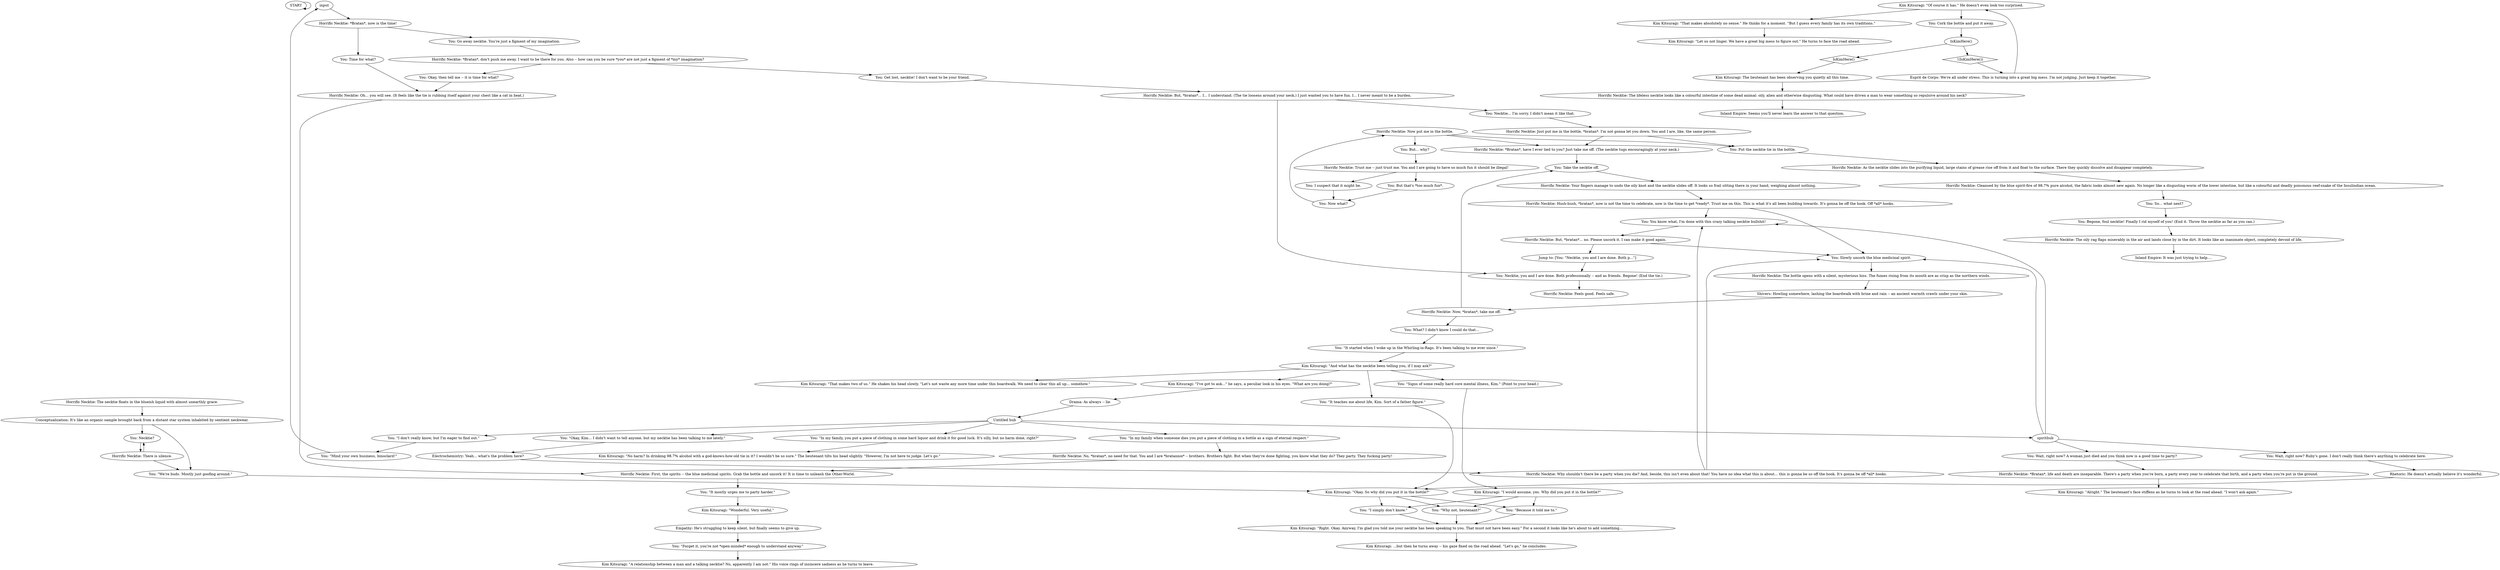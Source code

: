 # LAIR ORB / dark celebration 2
# An afterthought to Ruby's scene whether she kills herself or runs away -- exists outside Ruby by Rosemary as redundancy
# ==================================================
digraph G {
	  0 [label="START"];
	  1 [label="input"];
	  2 [label="Kim Kitsuragi: \"Alright.\" The lieutenant's face stiffens as he turns to look at the road ahead. \"I won't ask again.\""];
	  3 [label="Electrochemistry: Yeah... what's the problem here?"];
	  4 [label="Kim Kitsuragi: \"Of course it has.\" He doesn't even look too surprised."];
	  5 [label="Kim Kitsuragi: ...but then he turns away -- his gaze fixed on the road ahead. \"Let's go,\" he concludes."];
	  6 [label="Esprit de Corps: We're all under stress. This is turning into a great big mess. I'm not judging. Just keep it together."];
	  7 [label="Horrific Necktie: Feels good. Feels safe."];
	  8 [label="Horrific Necktie: The lifeless necktie looks like a colourful intestine of some dead animal: oily, alien and otherwise disgusting. What could have driven a man to wear something so repulsive around his neck?"];
	  9 [label="Empathy: He's struggling to keep silent, but finally seems to give up."];
	  10 [label="Rhetoric: He doesn't actually believe it's wonderful."];
	  11 [label="Horrific Necktie: Hush-hush, *bratan*, now is not the time to celebrate, now is the time to get *ready*. Trust me on this. This is what it's all been building towards. It's gonna be off the hook. Off *all* hooks."];
	  12 [label="You: Now what?"];
	  13 [label="Horrific Necktie: Just put me in the bottle, *bratan*. I'm not gonna let you down. You and I are, like, the same person."];
	  14 [label="Horrific Necktie: No, *bratan*, no need for that. You and I are *bratannoi* -- brothers. Brothers fight. But when they're done fighting, you know what they do? They party. They fucking party!"];
	  15 [label="Kim Kitsuragi: \"That makes absolutely no sense.\" He thinks for a moment. \"But I guess every family has its own traditions.\""];
	  16 [label="You: \"Forget it, you're not *open-minded* enough to understand anyway.\""];
	  17 [label="Kim Kitsuragi: \"I've got to ask...\" he says, a peculiar look in his eyes. \"What are you doing?\""];
	  18 [label="You: \"It mostly urges me to party harder.\""];
	  19 [label="spirithub"];
	  20 [label="You: \"Mind your own business, binoclard!\""];
	  21 [label="Kim Kitsuragi: \"That makes two of us.\" He shakes his head slowly. \"Let's not waste any more time under this boardwalk. We need to clear this all up... somehow.\""];
	  22 [label="You: \"We're buds. Mostly just goofing around.\""];
	  23 [label="You: Cork the bottle and put it away."];
	  24 [label="You: \"It started when I woke up in the Whirling-in-Rags. It's been talking to me ever since.\""];
	  25 [label="Horrific Necktie: *Bratan*, have I ever lied to you? Just take me off. (The necktie tugs encouragingly at your neck.)"];
	  26 [label="You: Begone, foul necktie! Finally I rid myself of you! (End it. Throw the necktie as far as you can.)"];
	  27 [label="Horrific Necktie: The necktie floats in the blueish liquid with almost unearthly grace."];
	  28 [label="Kim Kitsuragi: \"No harm? In drinking 98.7% alcohol with a god-knows-how-old tie in it? I wouldn't be so sure.\" The lieutenant tilts his head slightly. \"However, I'm not here to judge. Let's go.\""];
	  29 [label="You: What? I didn't know I could do that..."];
	  30 [label="You: Get lost, necktie! I don't want to be your friend."];
	  31 [label="Horrific Necktie: *Bratan*, life and death are inseparable. There's a party when you're born, a party every year to celebrate that birth, and a party when you're put in the ground."];
	  32 [label="Untitled hub"];
	  33 [label="Jump to: [You: \"Necktie, you and I are done. Both p...\"]"];
	  34 [label="Kim Kitsuragi: \"Right. Okay. Anyway, I'm glad you told me your necktie has been speaking to you. That must not have been easy.\" For a second it looks like he's about to add something..."];
	  35 [label="You: Take the necktie off."];
	  36 [label="Kim Kitsuragi: \"Okay. So why did you put it in the bottle?\""];
	  37 [label="You: I suspect that it might be."];
	  38 [label="You: So... what next?"];
	  39 [label="You: \"In my family when someone dies you put a piece of clothing in a bottle as a sign of eternal respect.\""];
	  40 [label="Horrific Necktie: But, *bratan*... I... I understand. (The tie loosens around your neck.) I just wanted you to have fun. I... I never meant to be a burden."];
	  41 [label="Shivers: Howling somewhere, lashing the boardwalk with brine and rain -- an ancient warmth crawls under your skin."];
	  42 [label="Kim Kitsuragi: \"And what has the necktie been telling you, if I may ask?\""];
	  43 [label="You: Go away necktie. You're just a figment of my imagination."];
	  44 [label="You: \"Signs of some really hard core mental illness, Kim.\" (Point to your head.)"];
	  45 [label="Kim Kitsuragi: \"I would assume, yes. Why did you put it in the bottle?\""];
	  46 [label="Horrific Necktie: Your fingers manage to undo the oily knot and the necktie slides off. It looks so frail sitting there in your hand, weighing almost nothing."];
	  47 [label="You: Necktie?"];
	  48 [label="Horrific Necktie: Trust me -- just trust me. You and I are going to have so much fun it should be illegal!"];
	  49 [label="You: But that's *too much fun*."];
	  50 [label="Inland Empire: It was just trying to help...."];
	  51 [label="Horrific Necktie: *Bratan*, don't push me away. I want to be there for you. Also -- how can you be sure *you* are not just a figment of *my* imagination?"];
	  52 [label="You: But... why?"];
	  53 [label="You: You know what, I'm done with this crazy talking necktie bullshit!"];
	  54 [label="Conceptualization: It's like an organic sample brought back from a distant star system inhabited by sentient neckwear."];
	  55 [label="Inland Empire: Seems you'll never learn the answer to that question."];
	  56 [label="You: Time for what?"];
	  57 [label="Kim Kitsuragi: \"Let us not linger. We have a great big mess to figure out.\" He turns to face the road ahead."];
	  58 [label="You: \"I simply don't know.\""];
	  59 [label="You: Wait, right now? A woman just died and you think now is a good time to party?"];
	  60 [label="You: Wait, right now? Ruby's gone. I don't really think there's anything to celebrate here."];
	  61 [label="IsKimHere()"];
	  62 [label="IsKimHere()", shape=diamond];
	  63 [label="!(IsKimHere())", shape=diamond];
	  64 [label="You: \"Okay, Kim... I didn't want to tell anyone, but my necktie has been talking to me lately.\""];
	  65 [label="You: Put the necktie tie in the bottle."];
	  66 [label="Kim Kitsuragi: The lieutenant has been observing you quietly all this time."];
	  67 [label="You: Okay, then tell me -- it is time for what?"];
	  68 [label="You: \"Why not, lieutenant?\""];
	  69 [label="Horrific Necktie: Now put me in the bottle."];
	  70 [label="Horrific Necktie: Oh... you will see. (It feels like the tie is rubbing itself against your chest like a cat in heat.)"];
	  71 [label="You: \"I don't really know, but I'm eager to find out.\""];
	  72 [label="You: \"Because it told me to.\""];
	  73 [label="You: \"In my family, you put a piece of clothing in some hard liquor and drink it for good luck. It's silly, but no harm done, right?\""];
	  74 [label="Horrific Necktie: As the necktie slides into the purifying liquid, large stains of grease rise off from it and float to the surface. There they quickly dissolve and disappear completely."];
	  75 [label="You: \"It teaches me about life, Kim. Sort of a father figure.\""];
	  76 [label="Kim Kitsuragi: \"Wonderful. Very useful.\""];
	  77 [label="Kim Kitsuragi: \"A relationship between a man and a talking necktie? No, apparently I am not.\" His voice rings of insincere sadness as he turns to leave."];
	  78 [label="Horrific Necktie: Cleansed by the blue spirit-fire of 98.7% pure alcohol, the fabric looks almost new again. No longer like a disgusting worm of the lower intestine, but like a colourful and deadly poisonous reef-snake of the Insulindian ocean."];
	  79 [label="You: Slowly uncork the blue medicinal spirit."];
	  80 [label="Horrific Necktie: The bottle opens with a silent, mysterious hiss. The fumes rising from its mouth are as crisp as the northern winds."];
	  81 [label="You: Necktie, you and I are done. Both professionally -- and as friends. Begone! (End the tie.)"];
	  82 [label="Horrific Necktie: *Bratan*, now is the time!"];
	  83 [label="Horrific Necktie: First, the spirits -- the blue medicinal spirits. Grab the bottle and uncork it! It is time to unleash the Other-World."];
	  84 [label="Horrific Necktie: There is silence."];
	  85 [label="Horrific Necktie: Why shouldn't there be a party when you die? And, beside, this isn't even about that! You have no idea what this is about... this is gonna be so off the hook. It's gonna be off *all* hooks."];
	  86 [label="Horrific Necktie: But, *bratan*... no. Please uncork it. I can make it good again."];
	  87 [label="Drama: As always -- lie."];
	  88 [label="You: Necktie... I'm sorry. I didn't mean it like that."];
	  89 [label="Horrific Necktie: Now, *bratan*, take me off."];
	  90 [label="Horrific Necktie: The oily rag flaps miserably in the air and lands close by in the dirt. It looks like an inanimate object, completely devoid of life."];
	  0 -> 0
	  1 -> 82
	  3 -> 85
	  4 -> 15
	  4 -> 23
	  6 -> 4
	  8 -> 55
	  9 -> 16
	  10 -> 36
	  11 -> 53
	  11 -> 79
	  12 -> 69
	  13 -> 65
	  13 -> 25
	  14 -> 83
	  15 -> 57
	  16 -> 77
	  17 -> 87
	  18 -> 76
	  19 -> 59
	  19 -> 60
	  19 -> 53
	  19 -> 79
	  20 -> 1
	  22 -> 36
	  23 -> 61
	  24 -> 42
	  25 -> 35
	  26 -> 90
	  27 -> 54
	  29 -> 24
	  30 -> 40
	  31 -> 2
	  32 -> 64
	  32 -> 39
	  32 -> 71
	  32 -> 73
	  32 -> 19
	  33 -> 81
	  34 -> 5
	  35 -> 46
	  36 -> 72
	  36 -> 58
	  36 -> 68
	  37 -> 12
	  38 -> 26
	  39 -> 14
	  40 -> 88
	  40 -> 81
	  41 -> 89
	  42 -> 17
	  42 -> 75
	  42 -> 44
	  42 -> 21
	  43 -> 51
	  44 -> 45
	  45 -> 72
	  45 -> 58
	  45 -> 68
	  46 -> 11
	  47 -> 84
	  48 -> 49
	  48 -> 37
	  49 -> 12
	  51 -> 67
	  51 -> 30
	  52 -> 48
	  53 -> 86
	  54 -> 22
	  54 -> 47
	  56 -> 70
	  58 -> 34
	  59 -> 31
	  60 -> 10
	  61 -> 62
	  61 -> 63
	  62 -> 66
	  63 -> 6
	  64 -> 3
	  65 -> 74
	  66 -> 8
	  67 -> 70
	  68 -> 34
	  69 -> 65
	  69 -> 52
	  69 -> 25
	  70 -> 83
	  71 -> 20
	  72 -> 34
	  73 -> 28
	  74 -> 78
	  75 -> 36
	  76 -> 9
	  78 -> 38
	  79 -> 80
	  80 -> 41
	  81 -> 7
	  82 -> 56
	  82 -> 43
	  83 -> 18
	  84 -> 22
	  84 -> 47
	  85 -> 53
	  85 -> 79
	  86 -> 33
	  86 -> 79
	  87 -> 32
	  88 -> 13
	  89 -> 35
	  89 -> 29
	  90 -> 50
}

